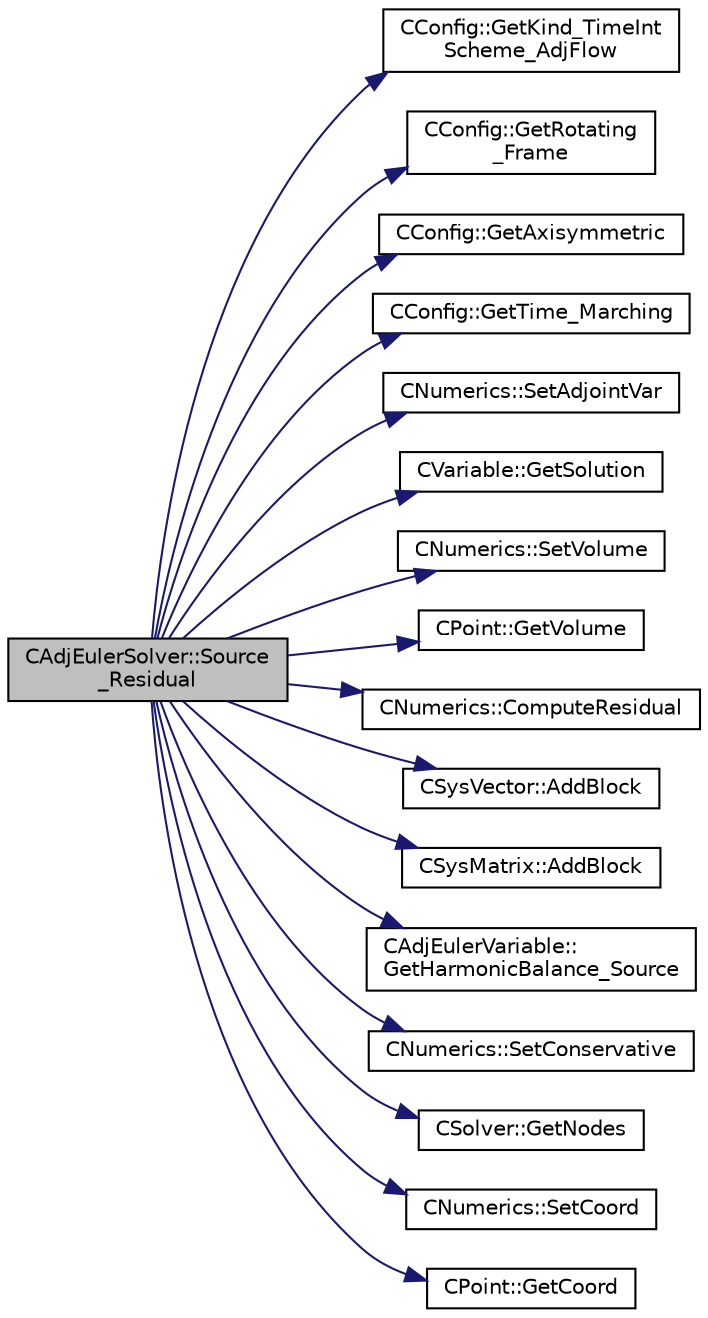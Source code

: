 digraph "CAdjEulerSolver::Source_Residual"
{
  edge [fontname="Helvetica",fontsize="10",labelfontname="Helvetica",labelfontsize="10"];
  node [fontname="Helvetica",fontsize="10",shape=record];
  rankdir="LR";
  Node1386 [label="CAdjEulerSolver::Source\l_Residual",height=0.2,width=0.4,color="black", fillcolor="grey75", style="filled", fontcolor="black"];
  Node1386 -> Node1387 [color="midnightblue",fontsize="10",style="solid",fontname="Helvetica"];
  Node1387 [label="CConfig::GetKind_TimeInt\lScheme_AdjFlow",height=0.2,width=0.4,color="black", fillcolor="white", style="filled",URL="$class_c_config.html#ab9d0e23db2d8f044b0b09915e92ef003",tooltip="Get the kind of integration scheme (explicit or implicit) for the adjoint flow equations. "];
  Node1386 -> Node1388 [color="midnightblue",fontsize="10",style="solid",fontname="Helvetica"];
  Node1388 [label="CConfig::GetRotating\l_Frame",height=0.2,width=0.4,color="black", fillcolor="white", style="filled",URL="$class_c_config.html#a5ac97db2be7bae9007d01557f80418bc",tooltip="Get information about the rotational frame. "];
  Node1386 -> Node1389 [color="midnightblue",fontsize="10",style="solid",fontname="Helvetica"];
  Node1389 [label="CConfig::GetAxisymmetric",height=0.2,width=0.4,color="black", fillcolor="white", style="filled",URL="$class_c_config.html#ac6fd9a6673c2f22e98c0d45102f23a65",tooltip="Get information about the axisymmetric frame. "];
  Node1386 -> Node1390 [color="midnightblue",fontsize="10",style="solid",fontname="Helvetica"];
  Node1390 [label="CConfig::GetTime_Marching",height=0.2,width=0.4,color="black", fillcolor="white", style="filled",URL="$class_c_config.html#a864d499ce740184803607801c47abda7",tooltip="Provides information about the time integration, and change the write in the output files information..."];
  Node1386 -> Node1391 [color="midnightblue",fontsize="10",style="solid",fontname="Helvetica"];
  Node1391 [label="CNumerics::SetAdjointVar",height=0.2,width=0.4,color="black", fillcolor="white", style="filled",URL="$class_c_numerics.html#a4eb3867ed99a8fd200f96da877e64313",tooltip="Set the value of the adjoint variable. "];
  Node1386 -> Node1392 [color="midnightblue",fontsize="10",style="solid",fontname="Helvetica"];
  Node1392 [label="CVariable::GetSolution",height=0.2,width=0.4,color="black", fillcolor="white", style="filled",URL="$class_c_variable.html#a261483e39c23c1de7cb9aea7e917c121",tooltip="Get the solution. "];
  Node1386 -> Node1393 [color="midnightblue",fontsize="10",style="solid",fontname="Helvetica"];
  Node1393 [label="CNumerics::SetVolume",height=0.2,width=0.4,color="black", fillcolor="white", style="filled",URL="$class_c_numerics.html#a53c24228ba235c1a0c2e4509243e5e88",tooltip="Set the value of the volume of the control volume. "];
  Node1386 -> Node1394 [color="midnightblue",fontsize="10",style="solid",fontname="Helvetica"];
  Node1394 [label="CPoint::GetVolume",height=0.2,width=0.4,color="black", fillcolor="white", style="filled",URL="$class_c_point.html#a3c526a15e767c7de9cf163800aa581e5",tooltip="Get area or volume of the control volume. "];
  Node1386 -> Node1395 [color="midnightblue",fontsize="10",style="solid",fontname="Helvetica"];
  Node1395 [label="CNumerics::ComputeResidual",height=0.2,width=0.4,color="black", fillcolor="white", style="filled",URL="$class_c_numerics.html#abe734316e0047f463f059fd77a281958",tooltip="Compute the numerical residual. "];
  Node1386 -> Node1396 [color="midnightblue",fontsize="10",style="solid",fontname="Helvetica"];
  Node1396 [label="CSysVector::AddBlock",height=0.2,width=0.4,color="black", fillcolor="white", style="filled",URL="$class_c_sys_vector.html#acd4c36df2ea0b7ad473944cff9bf5d72",tooltip="Add val_residual to the residual. "];
  Node1386 -> Node1397 [color="midnightblue",fontsize="10",style="solid",fontname="Helvetica"];
  Node1397 [label="CSysMatrix::AddBlock",height=0.2,width=0.4,color="black", fillcolor="white", style="filled",URL="$class_c_sys_matrix.html#a85def3109e5aa5307268ca830a8f6522",tooltip="Adds the specified block to the sparse matrix. "];
  Node1386 -> Node1398 [color="midnightblue",fontsize="10",style="solid",fontname="Helvetica"];
  Node1398 [label="CAdjEulerVariable::\lGetHarmonicBalance_Source",height=0.2,width=0.4,color="black", fillcolor="white", style="filled",URL="$class_c_adj_euler_variable.html#a34476794b3a2a23bbc8f64e92d4992fa",tooltip="Get the harmonic balance source term. "];
  Node1386 -> Node1399 [color="midnightblue",fontsize="10",style="solid",fontname="Helvetica"];
  Node1399 [label="CNumerics::SetConservative",height=0.2,width=0.4,color="black", fillcolor="white", style="filled",URL="$class_c_numerics.html#a604ce85ec9e2d43769acacc7d03ae0f7",tooltip="Set the value of the conservative variables. "];
  Node1386 -> Node1400 [color="midnightblue",fontsize="10",style="solid",fontname="Helvetica"];
  Node1400 [label="CSolver::GetNodes",height=0.2,width=0.4,color="black", fillcolor="white", style="filled",URL="$class_c_solver.html#af3198e52a2ea377bb765647b5e697197",tooltip="Allow outside access to the nodes of the solver, containing conservatives, primitives, etc. "];
  Node1386 -> Node1401 [color="midnightblue",fontsize="10",style="solid",fontname="Helvetica"];
  Node1401 [label="CNumerics::SetCoord",height=0.2,width=0.4,color="black", fillcolor="white", style="filled",URL="$class_c_numerics.html#a5fa1089c7228d6d49677a633bbe3c890",tooltip="Set coordinates of the points. "];
  Node1386 -> Node1402 [color="midnightblue",fontsize="10",style="solid",fontname="Helvetica"];
  Node1402 [label="CPoint::GetCoord",height=0.2,width=0.4,color="black", fillcolor="white", style="filled",URL="$class_c_point.html#a95fe081d22e96e190cb3edcbf0d6525f",tooltip="Get the coordinates dor the control volume. "];
}
